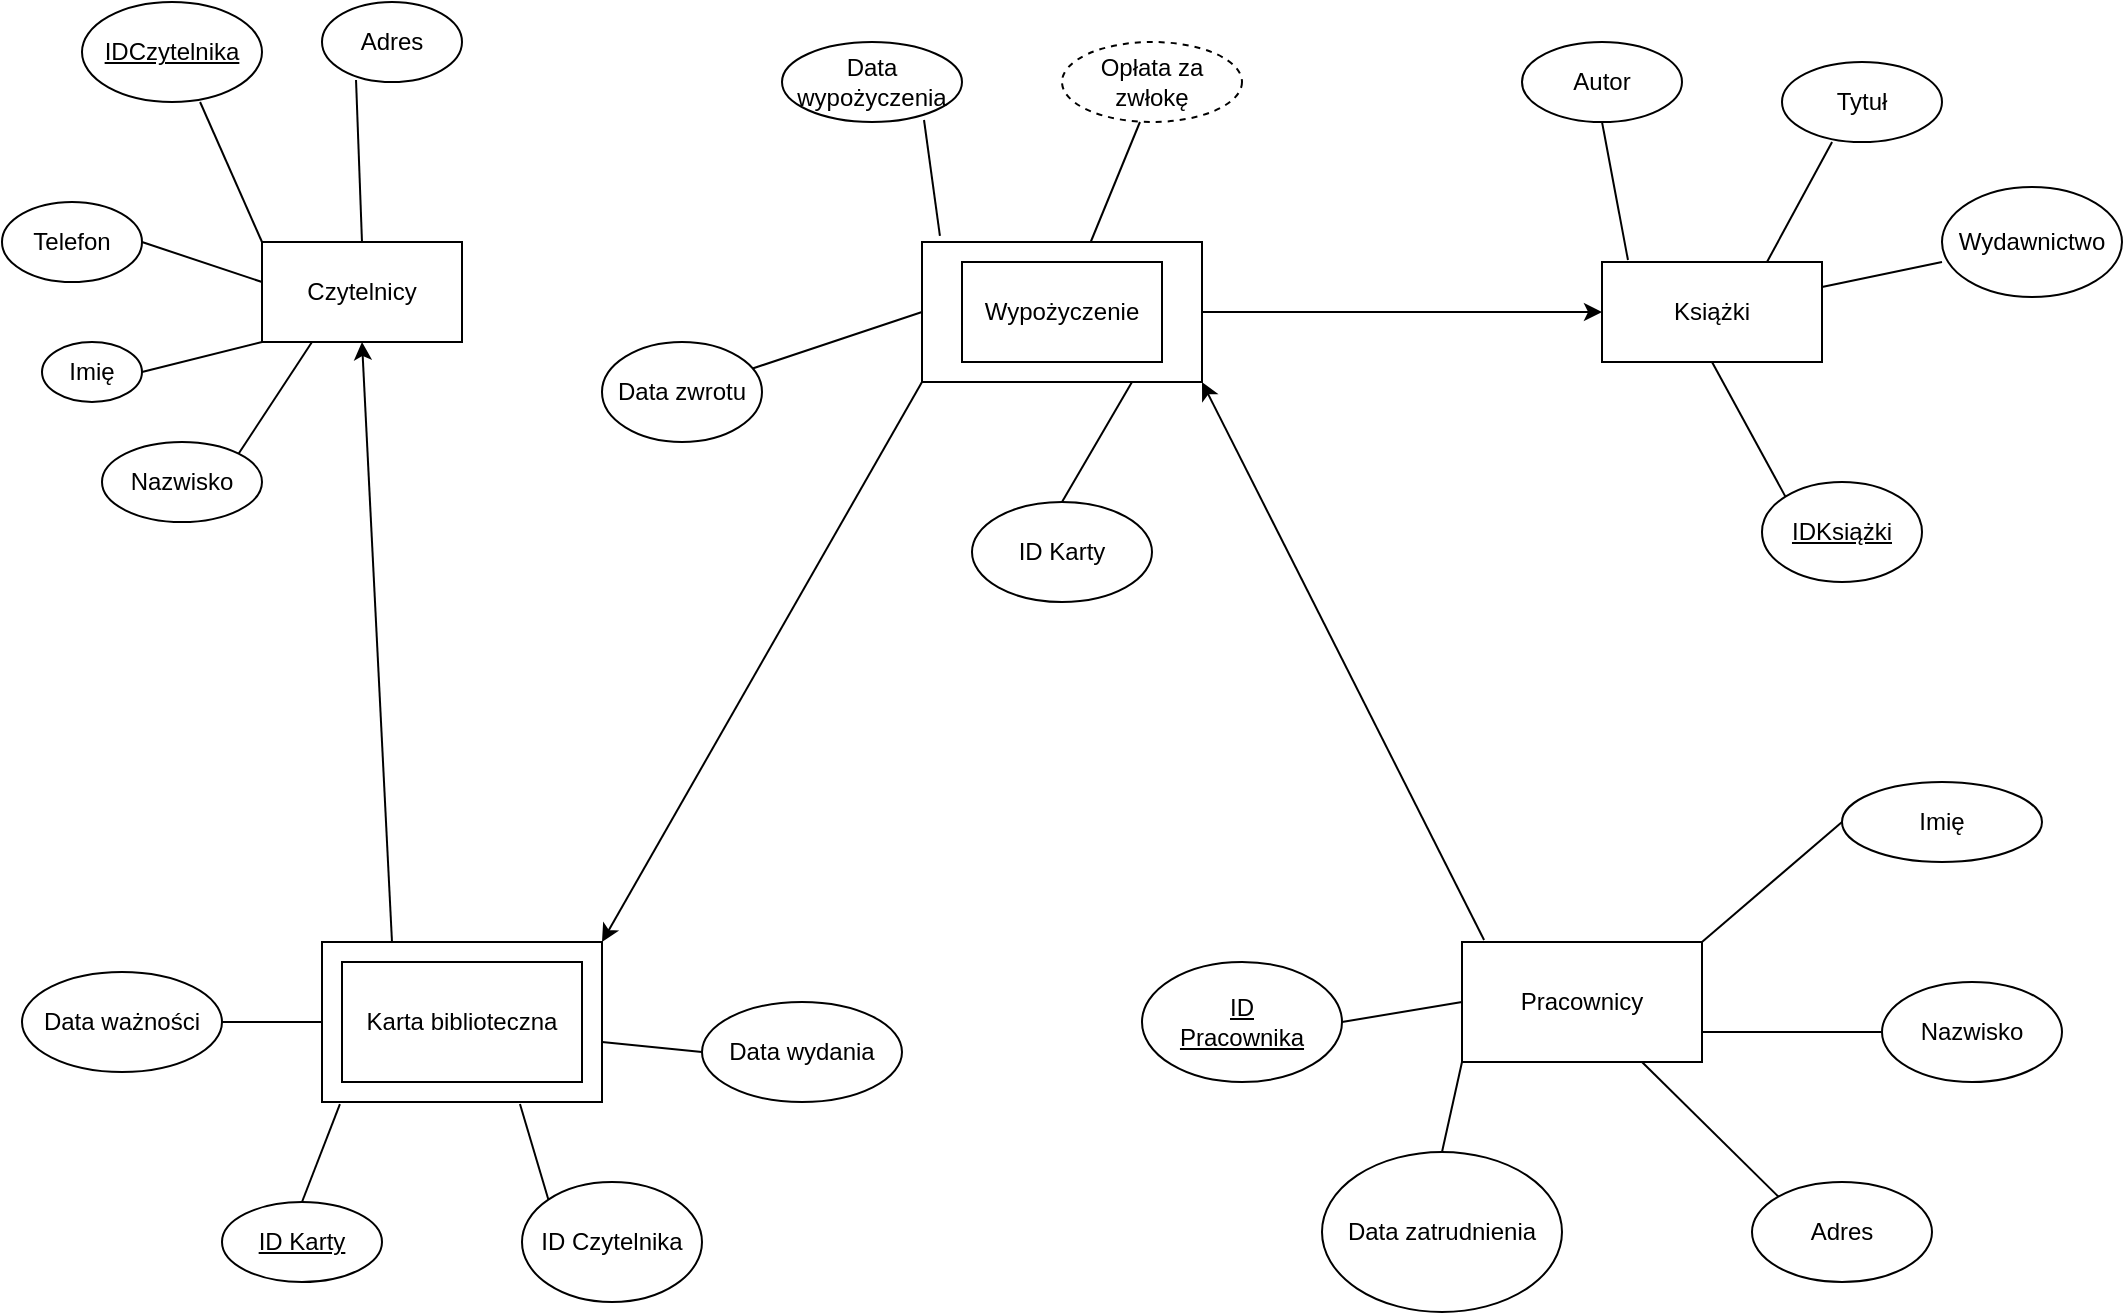 <mxfile version="21.0.6" type="device"><diagram name="Strona-1" id="SRpjZItQDOd1DoHl1xAn"><mxGraphModel dx="1434" dy="796" grid="1" gridSize="10" guides="1" tooltips="1" connect="1" arrows="1" fold="1" page="1" pageScale="1" pageWidth="1169" pageHeight="827" math="0" shadow="0"><root><mxCell id="0"/><mxCell id="1" parent="0"/><mxCell id="xLJKkZ6KkBGLJTNP6uiC-23" value="" style="rounded=0;whiteSpace=wrap;html=1;" vertex="1" parent="1"><mxGeometry x="180" y="520" width="140" height="80" as="geometry"/></mxCell><mxCell id="orbMyWz-iUy5I6EWgMSG-20" value="" style="rounded=0;whiteSpace=wrap;html=1;" parent="1" vertex="1"><mxGeometry x="480" y="170" width="140" height="70" as="geometry"/></mxCell><mxCell id="orbMyWz-iUy5I6EWgMSG-2" value="Czytelnicy" style="rounded=0;whiteSpace=wrap;html=1;" parent="1" vertex="1"><mxGeometry x="150" y="170" width="100" height="50" as="geometry"/></mxCell><mxCell id="orbMyWz-iUy5I6EWgMSG-3" value="IDCzytelnika" style="ellipse;whiteSpace=wrap;html=1;fontStyle=4" parent="1" vertex="1"><mxGeometry x="60" y="50" width="90" height="50" as="geometry"/></mxCell><mxCell id="orbMyWz-iUy5I6EWgMSG-4" value="" style="endArrow=none;html=1;rounded=0;entryX=0.656;entryY=1;entryDx=0;entryDy=0;entryPerimeter=0;exitX=0;exitY=0;exitDx=0;exitDy=0;" parent="1" source="orbMyWz-iUy5I6EWgMSG-2" target="orbMyWz-iUy5I6EWgMSG-3" edge="1"><mxGeometry width="50" height="50" relative="1" as="geometry"><mxPoint x="560" y="380" as="sourcePoint"/><mxPoint x="610" y="330" as="targetPoint"/></mxGeometry></mxCell><mxCell id="orbMyWz-iUy5I6EWgMSG-5" value="Adres" style="ellipse;whiteSpace=wrap;html=1;" parent="1" vertex="1"><mxGeometry x="180" y="50" width="70" height="40" as="geometry"/></mxCell><mxCell id="orbMyWz-iUy5I6EWgMSG-6" value="" style="endArrow=none;html=1;rounded=0;entryX=0.243;entryY=0.975;entryDx=0;entryDy=0;entryPerimeter=0;exitX=0.5;exitY=0;exitDx=0;exitDy=0;" parent="1" source="orbMyWz-iUy5I6EWgMSG-2" target="orbMyWz-iUy5I6EWgMSG-5" edge="1"><mxGeometry width="50" height="50" relative="1" as="geometry"><mxPoint x="560" y="380" as="sourcePoint"/><mxPoint x="610" y="330" as="targetPoint"/></mxGeometry></mxCell><mxCell id="orbMyWz-iUy5I6EWgMSG-8" value="Telefon" style="ellipse;whiteSpace=wrap;html=1;" parent="1" vertex="1"><mxGeometry x="20" y="150" width="70" height="40" as="geometry"/></mxCell><mxCell id="orbMyWz-iUy5I6EWgMSG-9" value="" style="endArrow=none;html=1;rounded=0;entryX=1;entryY=0.5;entryDx=0;entryDy=0;exitX=0;exitY=0.4;exitDx=0;exitDy=0;exitPerimeter=0;" parent="1" source="orbMyWz-iUy5I6EWgMSG-2" target="orbMyWz-iUy5I6EWgMSG-8" edge="1"><mxGeometry width="50" height="50" relative="1" as="geometry"><mxPoint x="560" y="380" as="sourcePoint"/><mxPoint x="610" y="330" as="targetPoint"/></mxGeometry></mxCell><mxCell id="orbMyWz-iUy5I6EWgMSG-10" value="Imię" style="ellipse;whiteSpace=wrap;html=1;" parent="1" vertex="1"><mxGeometry x="40" y="220" width="50" height="30" as="geometry"/></mxCell><mxCell id="orbMyWz-iUy5I6EWgMSG-11" value="" style="endArrow=none;html=1;rounded=0;entryX=0;entryY=1;entryDx=0;entryDy=0;exitX=1;exitY=0.5;exitDx=0;exitDy=0;" parent="1" source="orbMyWz-iUy5I6EWgMSG-10" target="orbMyWz-iUy5I6EWgMSG-2" edge="1"><mxGeometry width="50" height="50" relative="1" as="geometry"><mxPoint x="560" y="380" as="sourcePoint"/><mxPoint x="610" y="330" as="targetPoint"/></mxGeometry></mxCell><mxCell id="orbMyWz-iUy5I6EWgMSG-12" value="Nazwisko" style="ellipse;whiteSpace=wrap;html=1;" parent="1" vertex="1"><mxGeometry x="70" y="270" width="80" height="40" as="geometry"/></mxCell><mxCell id="orbMyWz-iUy5I6EWgMSG-13" value="" style="endArrow=none;html=1;rounded=0;entryX=0.25;entryY=1;entryDx=0;entryDy=0;exitX=1;exitY=0;exitDx=0;exitDy=0;" parent="1" source="orbMyWz-iUy5I6EWgMSG-12" target="orbMyWz-iUy5I6EWgMSG-2" edge="1"><mxGeometry width="50" height="50" relative="1" as="geometry"><mxPoint x="560" y="380" as="sourcePoint"/><mxPoint x="610" y="330" as="targetPoint"/></mxGeometry></mxCell><mxCell id="orbMyWz-iUy5I6EWgMSG-14" value="Wypożyczenie" style="rounded=0;whiteSpace=wrap;html=1;" parent="1" vertex="1"><mxGeometry x="500" y="180" width="100" height="50" as="geometry"/></mxCell><mxCell id="orbMyWz-iUy5I6EWgMSG-15" value="Data&lt;br&gt;wypożyczenia" style="ellipse;whiteSpace=wrap;html=1;" parent="1" vertex="1"><mxGeometry x="410" y="70" width="90" height="40" as="geometry"/></mxCell><mxCell id="orbMyWz-iUy5I6EWgMSG-16" value="Data zwrotu" style="ellipse;whiteSpace=wrap;html=1;" parent="1" vertex="1"><mxGeometry x="320" y="220" width="80" height="50" as="geometry"/></mxCell><mxCell id="orbMyWz-iUy5I6EWgMSG-17" value="" style="endArrow=none;html=1;rounded=0;entryX=0;entryY=0.5;entryDx=0;entryDy=0;" parent="1" source="orbMyWz-iUy5I6EWgMSG-16" edge="1" target="orbMyWz-iUy5I6EWgMSG-20"><mxGeometry width="50" height="50" relative="1" as="geometry"><mxPoint x="560" y="370" as="sourcePoint"/><mxPoint x="520" y="240" as="targetPoint"/></mxGeometry></mxCell><mxCell id="orbMyWz-iUy5I6EWgMSG-18" value="" style="endArrow=none;html=1;rounded=0;entryX=0.789;entryY=0.975;entryDx=0;entryDy=0;entryPerimeter=0;exitX=0.064;exitY=-0.043;exitDx=0;exitDy=0;exitPerimeter=0;" parent="1" source="orbMyWz-iUy5I6EWgMSG-20" target="orbMyWz-iUy5I6EWgMSG-15" edge="1"><mxGeometry width="50" height="50" relative="1" as="geometry"><mxPoint x="560" y="370" as="sourcePoint"/><mxPoint x="610" y="320" as="targetPoint"/></mxGeometry></mxCell><mxCell id="orbMyWz-iUy5I6EWgMSG-19" value="Opłata za zwłokę" style="ellipse;whiteSpace=wrap;html=1;dashed=1;" parent="1" vertex="1"><mxGeometry x="550" y="70" width="90" height="40" as="geometry"/></mxCell><mxCell id="orbMyWz-iUy5I6EWgMSG-21" value="" style="endArrow=none;html=1;rounded=0;entryX=0.433;entryY=1;entryDx=0;entryDy=0;entryPerimeter=0;" parent="1" source="orbMyWz-iUy5I6EWgMSG-20" target="orbMyWz-iUy5I6EWgMSG-19" edge="1"><mxGeometry width="50" height="50" relative="1" as="geometry"><mxPoint x="560" y="360" as="sourcePoint"/><mxPoint x="610" y="310" as="targetPoint"/></mxGeometry></mxCell><mxCell id="orbMyWz-iUy5I6EWgMSG-22" value="ID Karty" style="ellipse;whiteSpace=wrap;html=1;" parent="1" vertex="1"><mxGeometry x="505" y="300" width="90" height="50" as="geometry"/></mxCell><mxCell id="orbMyWz-iUy5I6EWgMSG-23" value="" style="endArrow=none;html=1;rounded=0;exitX=0.75;exitY=1;exitDx=0;exitDy=0;entryX=0.5;entryY=0;entryDx=0;entryDy=0;" parent="1" source="orbMyWz-iUy5I6EWgMSG-20" target="orbMyWz-iUy5I6EWgMSG-22" edge="1"><mxGeometry width="50" height="50" relative="1" as="geometry"><mxPoint x="560" y="360" as="sourcePoint"/><mxPoint x="610" y="310" as="targetPoint"/></mxGeometry></mxCell><mxCell id="orbMyWz-iUy5I6EWgMSG-24" value="Książki" style="rounded=0;whiteSpace=wrap;html=1;" parent="1" vertex="1"><mxGeometry x="820" y="180" width="110" height="50" as="geometry"/></mxCell><mxCell id="orbMyWz-iUy5I6EWgMSG-25" value="Autor" style="ellipse;whiteSpace=wrap;html=1;" parent="1" vertex="1"><mxGeometry x="780" y="70" width="80" height="40" as="geometry"/></mxCell><mxCell id="orbMyWz-iUy5I6EWgMSG-26" value="Tytuł" style="ellipse;whiteSpace=wrap;html=1;" parent="1" vertex="1"><mxGeometry x="910" y="80" width="80" height="40" as="geometry"/></mxCell><mxCell id="orbMyWz-iUy5I6EWgMSG-27" value="Wydawnictwo" style="ellipse;whiteSpace=wrap;html=1;" parent="1" vertex="1"><mxGeometry x="990" y="142.5" width="90" height="55" as="geometry"/></mxCell><mxCell id="orbMyWz-iUy5I6EWgMSG-29" value="" style="endArrow=none;html=1;rounded=0;entryX=0.5;entryY=1;entryDx=0;entryDy=0;exitX=0.118;exitY=-0.02;exitDx=0;exitDy=0;exitPerimeter=0;" parent="1" source="orbMyWz-iUy5I6EWgMSG-24" target="orbMyWz-iUy5I6EWgMSG-25" edge="1"><mxGeometry width="50" height="50" relative="1" as="geometry"><mxPoint x="560" y="360" as="sourcePoint"/><mxPoint x="610" y="310" as="targetPoint"/></mxGeometry></mxCell><mxCell id="orbMyWz-iUy5I6EWgMSG-30" value="" style="endArrow=none;html=1;rounded=0;exitX=0.75;exitY=0;exitDx=0;exitDy=0;entryX=0.313;entryY=1;entryDx=0;entryDy=0;entryPerimeter=0;" parent="1" source="orbMyWz-iUy5I6EWgMSG-24" target="orbMyWz-iUy5I6EWgMSG-26" edge="1"><mxGeometry width="50" height="50" relative="1" as="geometry"><mxPoint x="560" y="360" as="sourcePoint"/><mxPoint x="930" y="110" as="targetPoint"/></mxGeometry></mxCell><mxCell id="orbMyWz-iUy5I6EWgMSG-31" value="" style="endArrow=none;html=1;rounded=0;entryX=0;entryY=0.682;entryDx=0;entryDy=0;entryPerimeter=0;exitX=1;exitY=0.25;exitDx=0;exitDy=0;" parent="1" source="orbMyWz-iUy5I6EWgMSG-24" target="orbMyWz-iUy5I6EWgMSG-27" edge="1"><mxGeometry width="50" height="50" relative="1" as="geometry"><mxPoint x="560" y="360" as="sourcePoint"/><mxPoint x="610" y="310" as="targetPoint"/></mxGeometry></mxCell><mxCell id="orbMyWz-iUy5I6EWgMSG-34" value="IDKsiążki" style="ellipse;whiteSpace=wrap;html=1;fontStyle=4" parent="1" vertex="1"><mxGeometry x="900" y="290" width="80" height="50" as="geometry"/></mxCell><mxCell id="orbMyWz-iUy5I6EWgMSG-35" value="" style="endArrow=none;html=1;rounded=0;entryX=0;entryY=0;entryDx=0;entryDy=0;exitX=0.5;exitY=1;exitDx=0;exitDy=0;" parent="1" source="orbMyWz-iUy5I6EWgMSG-24" target="orbMyWz-iUy5I6EWgMSG-34" edge="1"><mxGeometry width="50" height="50" relative="1" as="geometry"><mxPoint x="560" y="360" as="sourcePoint"/><mxPoint x="610" y="310" as="targetPoint"/></mxGeometry></mxCell><mxCell id="orbMyWz-iUy5I6EWgMSG-36" value="" style="endArrow=classic;html=1;rounded=0;exitX=0;exitY=1;exitDx=0;exitDy=0;entryX=1;entryY=0;entryDx=0;entryDy=0;" parent="1" source="orbMyWz-iUy5I6EWgMSG-20" target="xLJKkZ6KkBGLJTNP6uiC-23" edge="1"><mxGeometry width="50" height="50" relative="1" as="geometry"><mxPoint x="560" y="360" as="sourcePoint"/><mxPoint x="260" y="190" as="targetPoint"/></mxGeometry></mxCell><mxCell id="orbMyWz-iUy5I6EWgMSG-37" value="" style="endArrow=classic;html=1;rounded=0;entryX=0;entryY=0.5;entryDx=0;entryDy=0;exitX=1;exitY=0.5;exitDx=0;exitDy=0;" parent="1" source="orbMyWz-iUy5I6EWgMSG-20" target="orbMyWz-iUy5I6EWgMSG-24" edge="1"><mxGeometry width="50" height="50" relative="1" as="geometry"><mxPoint x="560" y="360" as="sourcePoint"/><mxPoint x="610" y="310" as="targetPoint"/></mxGeometry></mxCell><mxCell id="xLJKkZ6KkBGLJTNP6uiC-1" value="Pracownicy" style="rounded=0;whiteSpace=wrap;html=1;" vertex="1" parent="1"><mxGeometry x="750" y="520" width="120" height="60" as="geometry"/></mxCell><mxCell id="xLJKkZ6KkBGLJTNP6uiC-2" value="Imię" style="ellipse;whiteSpace=wrap;html=1;" vertex="1" parent="1"><mxGeometry x="940" y="440" width="100" height="40" as="geometry"/></mxCell><mxCell id="xLJKkZ6KkBGLJTNP6uiC-3" value="Nazwisko" style="ellipse;whiteSpace=wrap;html=1;" vertex="1" parent="1"><mxGeometry x="960" y="540" width="90" height="50" as="geometry"/></mxCell><mxCell id="xLJKkZ6KkBGLJTNP6uiC-4" value="Adres" style="ellipse;whiteSpace=wrap;html=1;" vertex="1" parent="1"><mxGeometry x="895" y="640" width="90" height="50" as="geometry"/></mxCell><mxCell id="xLJKkZ6KkBGLJTNP6uiC-5" value="Data zatrudnienia" style="ellipse;whiteSpace=wrap;html=1;" vertex="1" parent="1"><mxGeometry x="680" y="625" width="120" height="80" as="geometry"/></mxCell><mxCell id="xLJKkZ6KkBGLJTNP6uiC-6" value="" style="endArrow=none;html=1;rounded=0;exitX=0.5;exitY=0;exitDx=0;exitDy=0;entryX=0;entryY=1;entryDx=0;entryDy=0;" edge="1" parent="1" source="xLJKkZ6KkBGLJTNP6uiC-5" target="xLJKkZ6KkBGLJTNP6uiC-1"><mxGeometry width="50" height="50" relative="1" as="geometry"><mxPoint x="750" y="620" as="sourcePoint"/><mxPoint x="610" y="380" as="targetPoint"/></mxGeometry></mxCell><mxCell id="xLJKkZ6KkBGLJTNP6uiC-7" value="" style="endArrow=none;html=1;rounded=0;exitX=0;exitY=0;exitDx=0;exitDy=0;entryX=0.75;entryY=1;entryDx=0;entryDy=0;" edge="1" parent="1" source="xLJKkZ6KkBGLJTNP6uiC-4" target="xLJKkZ6KkBGLJTNP6uiC-1"><mxGeometry width="50" height="50" relative="1" as="geometry"><mxPoint x="560" y="430" as="sourcePoint"/><mxPoint x="610" y="380" as="targetPoint"/></mxGeometry></mxCell><mxCell id="xLJKkZ6KkBGLJTNP6uiC-8" value="" style="endArrow=none;html=1;rounded=0;exitX=0;exitY=0.5;exitDx=0;exitDy=0;entryX=1;entryY=0.75;entryDx=0;entryDy=0;" edge="1" parent="1" source="xLJKkZ6KkBGLJTNP6uiC-3" target="xLJKkZ6KkBGLJTNP6uiC-1"><mxGeometry width="50" height="50" relative="1" as="geometry"><mxPoint x="560" y="430" as="sourcePoint"/><mxPoint x="610" y="380" as="targetPoint"/></mxGeometry></mxCell><mxCell id="xLJKkZ6KkBGLJTNP6uiC-9" value="" style="endArrow=none;html=1;rounded=0;entryX=0;entryY=0.5;entryDx=0;entryDy=0;exitX=1;exitY=0;exitDx=0;exitDy=0;" edge="1" parent="1" source="xLJKkZ6KkBGLJTNP6uiC-1" target="xLJKkZ6KkBGLJTNP6uiC-2"><mxGeometry width="50" height="50" relative="1" as="geometry"><mxPoint x="560" y="430" as="sourcePoint"/><mxPoint x="610" y="380" as="targetPoint"/></mxGeometry></mxCell><mxCell id="xLJKkZ6KkBGLJTNP6uiC-10" value="ID&lt;br&gt;Pracownika" style="ellipse;whiteSpace=wrap;html=1;fontStyle=4" vertex="1" parent="1"><mxGeometry x="590" y="530" width="100" height="60" as="geometry"/></mxCell><mxCell id="xLJKkZ6KkBGLJTNP6uiC-11" value="" style="endArrow=none;html=1;rounded=0;exitX=1;exitY=0.5;exitDx=0;exitDy=0;entryX=0;entryY=0.5;entryDx=0;entryDy=0;" edge="1" parent="1" source="xLJKkZ6KkBGLJTNP6uiC-10" target="xLJKkZ6KkBGLJTNP6uiC-1"><mxGeometry width="50" height="50" relative="1" as="geometry"><mxPoint x="560" y="430" as="sourcePoint"/><mxPoint x="610" y="380" as="targetPoint"/></mxGeometry></mxCell><mxCell id="xLJKkZ6KkBGLJTNP6uiC-13" value="Karta biblioteczna" style="rounded=0;whiteSpace=wrap;html=1;" vertex="1" parent="1"><mxGeometry x="190" y="530" width="120" height="60" as="geometry"/></mxCell><mxCell id="xLJKkZ6KkBGLJTNP6uiC-14" value="ID Karty" style="ellipse;whiteSpace=wrap;html=1;fontStyle=4" vertex="1" parent="1"><mxGeometry x="130" y="650" width="80" height="40" as="geometry"/></mxCell><mxCell id="xLJKkZ6KkBGLJTNP6uiC-16" value="ID Czytelnika" style="ellipse;whiteSpace=wrap;html=1;" vertex="1" parent="1"><mxGeometry x="280" y="640" width="90" height="60" as="geometry"/></mxCell><mxCell id="xLJKkZ6KkBGLJTNP6uiC-17" value="Data wydania" style="ellipse;whiteSpace=wrap;html=1;" vertex="1" parent="1"><mxGeometry x="370" y="550" width="100" height="50" as="geometry"/></mxCell><mxCell id="xLJKkZ6KkBGLJTNP6uiC-18" value="Data ważności" style="ellipse;whiteSpace=wrap;html=1;" vertex="1" parent="1"><mxGeometry x="30" y="535" width="100" height="50" as="geometry"/></mxCell><mxCell id="xLJKkZ6KkBGLJTNP6uiC-19" value="" style="endArrow=none;html=1;rounded=0;exitX=1;exitY=0.5;exitDx=0;exitDy=0;entryX=0;entryY=0.5;entryDx=0;entryDy=0;" edge="1" parent="1" source="xLJKkZ6KkBGLJTNP6uiC-18" target="xLJKkZ6KkBGLJTNP6uiC-23"><mxGeometry width="50" height="50" relative="1" as="geometry"><mxPoint x="560" y="430" as="sourcePoint"/><mxPoint x="610" y="380" as="targetPoint"/></mxGeometry></mxCell><mxCell id="xLJKkZ6KkBGLJTNP6uiC-20" value="" style="endArrow=none;html=1;rounded=0;exitX=0.5;exitY=0;exitDx=0;exitDy=0;entryX=0.064;entryY=1.013;entryDx=0;entryDy=0;entryPerimeter=0;" edge="1" parent="1" source="xLJKkZ6KkBGLJTNP6uiC-14" target="xLJKkZ6KkBGLJTNP6uiC-23"><mxGeometry width="50" height="50" relative="1" as="geometry"><mxPoint x="560" y="430" as="sourcePoint"/><mxPoint x="610" y="380" as="targetPoint"/></mxGeometry></mxCell><mxCell id="xLJKkZ6KkBGLJTNP6uiC-21" value="" style="endArrow=none;html=1;rounded=0;exitX=0;exitY=0;exitDx=0;exitDy=0;entryX=0.707;entryY=1.013;entryDx=0;entryDy=0;entryPerimeter=0;" edge="1" parent="1" source="xLJKkZ6KkBGLJTNP6uiC-16" target="xLJKkZ6KkBGLJTNP6uiC-23"><mxGeometry width="50" height="50" relative="1" as="geometry"><mxPoint x="560" y="430" as="sourcePoint"/><mxPoint x="280" y="610" as="targetPoint"/></mxGeometry></mxCell><mxCell id="xLJKkZ6KkBGLJTNP6uiC-22" value="" style="endArrow=none;html=1;rounded=0;exitX=0;exitY=0.5;exitDx=0;exitDy=0;entryX=1;entryY=0.625;entryDx=0;entryDy=0;entryPerimeter=0;" edge="1" parent="1" source="xLJKkZ6KkBGLJTNP6uiC-17" target="xLJKkZ6KkBGLJTNP6uiC-23"><mxGeometry width="50" height="50" relative="1" as="geometry"><mxPoint x="560" y="430" as="sourcePoint"/><mxPoint x="610" y="380" as="targetPoint"/></mxGeometry></mxCell><mxCell id="xLJKkZ6KkBGLJTNP6uiC-26" value="" style="endArrow=classic;html=1;rounded=0;exitX=0.25;exitY=0;exitDx=0;exitDy=0;entryX=0.5;entryY=1;entryDx=0;entryDy=0;" edge="1" parent="1" source="xLJKkZ6KkBGLJTNP6uiC-23" target="orbMyWz-iUy5I6EWgMSG-2"><mxGeometry width="50" height="50" relative="1" as="geometry"><mxPoint x="560" y="430" as="sourcePoint"/><mxPoint x="610" y="380" as="targetPoint"/></mxGeometry></mxCell><mxCell id="xLJKkZ6KkBGLJTNP6uiC-27" value="" style="endArrow=classic;html=1;rounded=0;exitX=0.092;exitY=-0.017;exitDx=0;exitDy=0;exitPerimeter=0;entryX=1;entryY=1;entryDx=0;entryDy=0;" edge="1" parent="1" source="xLJKkZ6KkBGLJTNP6uiC-1" target="orbMyWz-iUy5I6EWgMSG-20"><mxGeometry width="50" height="50" relative="1" as="geometry"><mxPoint x="560" y="430" as="sourcePoint"/><mxPoint x="610" y="380" as="targetPoint"/></mxGeometry></mxCell></root></mxGraphModel></diagram></mxfile>